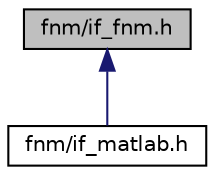 digraph "fnm/if_fnm.h"
{
 // LATEX_PDF_SIZE
  edge [fontname="Helvetica",fontsize="10",labelfontname="Helvetica",labelfontsize="10"];
  node [fontname="Helvetica",fontsize="10",shape=record];
  Node1 [label="fnm/if_fnm.h",height=0.2,width=0.4,color="black", fillcolor="grey75", style="filled", fontcolor="black",tooltip="External C interface for creation of apertures and computation of continous-wave fields."];
  Node1 -> Node2 [dir="back",color="midnightblue",fontsize="10",style="solid",fontname="Helvetica"];
  Node2 [label="fnm/if_matlab.h",height=0.2,width=0.4,color="black", fillcolor="white", style="filled",URL="$d1/d56/if__matlab_8h.html",tooltip="Interface header used for saving Matlab for parsing e.g. attribute and other keywords,..."];
}
